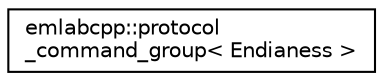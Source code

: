 digraph "Graphical Class Hierarchy"
{
 // LATEX_PDF_SIZE
  edge [fontname="Helvetica",fontsize="10",labelfontname="Helvetica",labelfontsize="10"];
  node [fontname="Helvetica",fontsize="10",shape=record];
  rankdir="LR";
  Node0 [label="emlabcpp::protocol\l_command_group\< Endianess \>",height=0.2,width=0.4,color="black", fillcolor="white", style="filled",URL="$structemlabcpp_1_1protocol__command__group_3_01Endianess_01_4.html",tooltip=" "];
}
